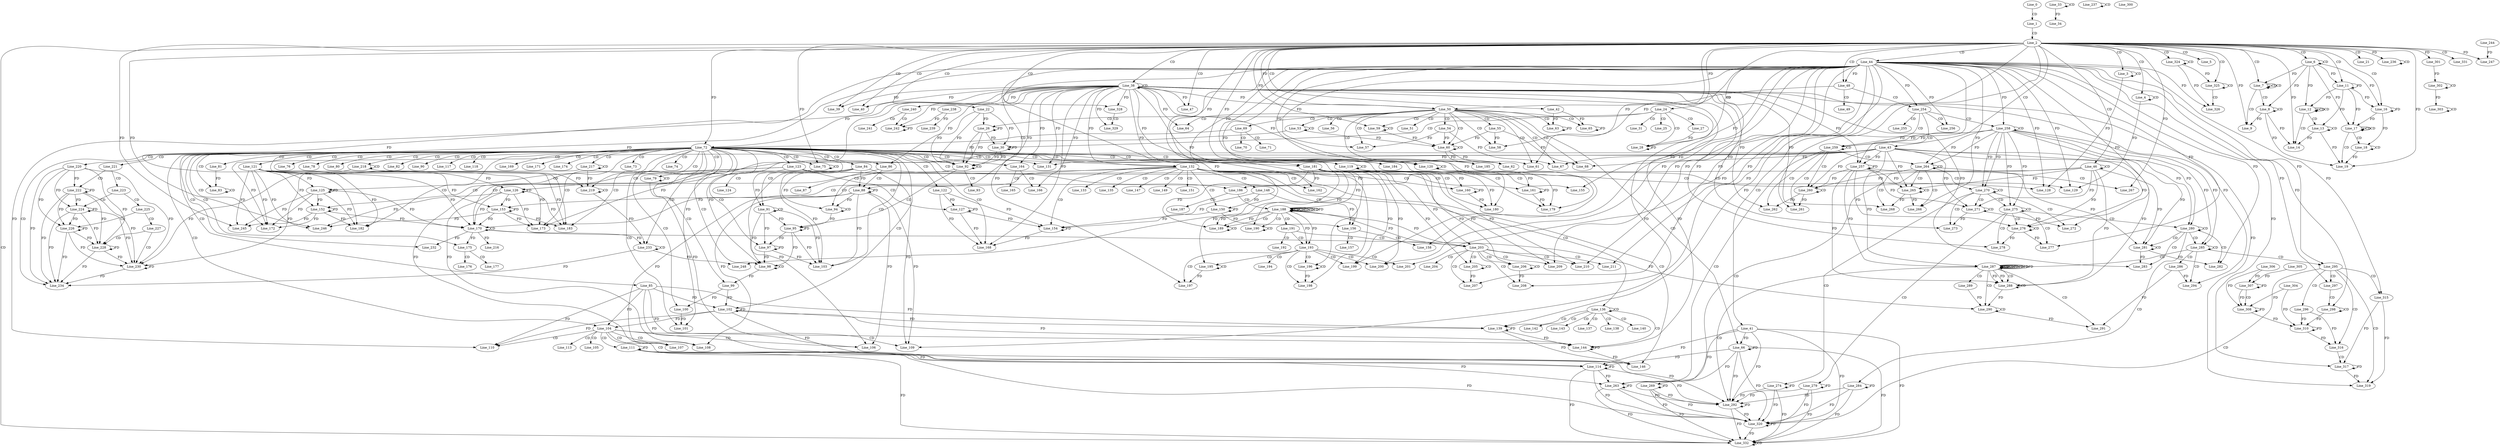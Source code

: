 digraph G {
  Line_0;
  Line_1;
  Line_2;
  Line_3;
  Line_3;
  Line_4;
  Line_4;
  Line_5;
  Line_6;
  Line_6;
  Line_7;
  Line_7;
  Line_8;
  Line_8;
  Line_8;
  Line_9;
  Line_9;
  Line_11;
  Line_11;
  Line_11;
  Line_12;
  Line_12;
  Line_13;
  Line_13;
  Line_13;
  Line_14;
  Line_14;
  Line_14;
  Line_16;
  Line_16;
  Line_17;
  Line_17;
  Line_18;
  Line_18;
  Line_18;
  Line_19;
  Line_19;
  Line_21;
  Line_22;
  Line_24;
  Line_24;
  Line_25;
  Line_26;
  Line_27;
  Line_28;
  Line_28;
  Line_30;
  Line_31;
  Line_33;
  Line_33;
  Line_34;
  Line_38;
  Line_38;
  Line_39;
  Line_40;
  Line_41;
  Line_42;
  Line_43;
  Line_44;
  Line_46;
  Line_46;
  Line_47;
  Line_47;
  Line_47;
  Line_48;
  Line_48;
  Line_48;
  Line_49;
  Line_50;
  Line_50;
  Line_50;
  Line_50;
  Line_51;
  Line_53;
  Line_53;
  Line_54;
  Line_55;
  Line_56;
  Line_57;
  Line_58;
  Line_59;
  Line_59;
  Line_60;
  Line_60;
  Line_61;
  Line_62;
  Line_63;
  Line_64;
  Line_65;
  Line_66;
  Line_67;
  Line_68;
  Line_69;
  Line_70;
  Line_71;
  Line_72;
  Line_72;
  Line_72;
  Line_73;
  Line_74;
  Line_75;
  Line_75;
  Line_76;
  Line_78;
  Line_79;
  Line_79;
  Line_80;
  Line_81;
  Line_82;
  Line_83;
  Line_83;
  Line_83;
  Line_84;
  Line_85;
  Line_86;
  Line_86;
  Line_87;
  Line_88;
  Line_88;
  Line_90;
  Line_91;
  Line_91;
  Line_92;
  Line_92;
  Line_93;
  Line_94;
  Line_94;
  Line_95;
  Line_97;
  Line_98;
  Line_98;
  Line_99;
  Line_99;
  Line_100;
  Line_100;
  Line_101;
  Line_101;
  Line_102;
  Line_102;
  Line_103;
  Line_104;
  Line_104;
  Line_105;
  Line_106;
  Line_107;
  Line_108;
  Line_109;
  Line_110;
  Line_111;
  Line_113;
  Line_114;
  Line_117;
  Line_118;
  Line_119;
  Line_119;
  Line_120;
  Line_120;
  Line_121;
  Line_122;
  Line_123;
  Line_124;
  Line_125;
  Line_125;
  Line_126;
  Line_126;
  Line_127;
  Line_128;
  Line_129;
  Line_131;
  Line_132;
  Line_132;
  Line_132;
  Line_133;
  Line_135;
  Line_136;
  Line_136;
  Line_137;
  Line_138;
  Line_139;
  Line_139;
  Line_140;
  Line_142;
  Line_143;
  Line_144;
  Line_144;
  Line_146;
  Line_146;
  Line_147;
  Line_148;
  Line_149;
  Line_150;
  Line_151;
  Line_152;
  Line_152;
  Line_153;
  Line_153;
  Line_154;
  Line_154;
  Line_154;
  Line_155;
  Line_156;
  Line_156;
  Line_156;
  Line_156;
  Line_156;
  Line_157;
  Line_158;
  Line_160;
  Line_161;
  Line_162;
  Line_164;
  Line_164;
  Line_164;
  Line_165;
  Line_166;
  Line_168;
  Line_169;
  Line_170;
  Line_170;
  Line_171;
  Line_172;
  Line_172;
  Line_173;
  Line_173;
  Line_174;
  Line_175;
  Line_175;
  Line_175;
  Line_175;
  Line_175;
  Line_176;
  Line_177;
  Line_179;
  Line_180;
  Line_181;
  Line_181;
  Line_182;
  Line_183;
  Line_184;
  Line_185;
  Line_186;
  Line_187;
  Line_188;
  Line_188;
  Line_188;
  Line_188;
  Line_189;
  Line_189;
  Line_189;
  Line_190;
  Line_190;
  Line_190;
  Line_191;
  Line_192;
  Line_193;
  Line_194;
  Line_195;
  Line_195;
  Line_195;
  Line_196;
  Line_196;
  Line_196;
  Line_197;
  Line_198;
  Line_199;
  Line_199;
  Line_200;
  Line_200;
  Line_201;
  Line_203;
  Line_203;
  Line_204;
  Line_205;
  Line_205;
  Line_205;
  Line_206;
  Line_206;
  Line_206;
  Line_207;
  Line_208;
  Line_209;
  Line_209;
  Line_210;
  Line_210;
  Line_211;
  Line_216;
  Line_217;
  Line_217;
  Line_218;
  Line_218;
  Line_219;
  Line_219;
  Line_220;
  Line_221;
  Line_222;
  Line_223;
  Line_224;
  Line_225;
  Line_226;
  Line_227;
  Line_228;
  Line_230;
  Line_230;
  Line_230;
  Line_230;
  Line_232;
  Line_232;
  Line_233;
  Line_233;
  Line_234;
  Line_236;
  Line_236;
  Line_236;
  Line_237;
  Line_237;
  Line_238;
  Line_239;
  Line_240;
  Line_240;
  Line_241;
  Line_242;
  Line_242;
  Line_245;
  Line_245;
  Line_246;
  Line_246;
  Line_247;
  Line_244;
  Line_247;
  Line_248;
  Line_254;
  Line_254;
  Line_254;
  Line_255;
  Line_256;
  Line_257;
  Line_257;
  Line_258;
  Line_258;
  Line_259;
  Line_259;
  Line_260;
  Line_260;
  Line_261;
  Line_262;
  Line_263;
  Line_264;
  Line_264;
  Line_265;
  Line_265;
  Line_266;
  Line_267;
  Line_268;
  Line_269;
  Line_270;
  Line_270;
  Line_271;
  Line_271;
  Line_272;
  Line_273;
  Line_274;
  Line_275;
  Line_275;
  Line_276;
  Line_276;
  Line_277;
  Line_278;
  Line_279;
  Line_280;
  Line_280;
  Line_281;
  Line_281;
  Line_282;
  Line_283;
  Line_284;
  Line_285;
  Line_285;
  Line_286;
  Line_287;
  Line_287;
  Line_287;
  Line_287;
  Line_288;
  Line_288;
  Line_288;
  Line_288;
  Line_289;
  Line_290;
  Line_290;
  Line_291;
  Line_292;
  Line_294;
  Line_295;
  Line_295;
  Line_295;
  Line_296;
  Line_297;
  Line_297;
  Line_297;
  Line_298;
  Line_298;
  Line_300;
  Line_301;
  Line_302;
  Line_302;
  Line_301;
  Line_303;
  Line_303;
  Line_307;
  Line_306;
  Line_307;
  Line_305;
  Line_307;
  Line_308;
  Line_304;
  Line_310;
  Line_310;
  Line_315;
  Line_315;
  Line_316;
  Line_317;
  Line_317;
  Line_319;
  Line_320;
  Line_324;
  Line_324;
  Line_325;
  Line_325;
  Line_325;
  Line_326;
  Line_328;
  Line_328;
  Line_329;
  Line_331;
  Line_332;
  Line_332;
  Line_0 -> Line_1 [ label="CD" ];
  Line_1 -> Line_2 [ label="CD" ];
  Line_2 -> Line_3 [ label="CD" ];
  Line_3 -> Line_3 [ label="CD" ];
  Line_2 -> Line_4 [ label="CD" ];
  Line_4 -> Line_4 [ label="CD" ];
  Line_2 -> Line_5 [ label="CD" ];
  Line_2 -> Line_6 [ label="CD" ];
  Line_6 -> Line_6 [ label="CD" ];
  Line_2 -> Line_7 [ label="CD" ];
  Line_7 -> Line_7 [ label="CD" ];
  Line_7 -> Line_7 [ label="CD" ];
  Line_6 -> Line_7 [ label="FD" ];
  Line_7 -> Line_8 [ label="CD" ];
  Line_8 -> Line_8 [ label="CD" ];
  Line_6 -> Line_8 [ label="FD" ];
  Line_7 -> Line_9 [ label="CD" ];
  Line_2 -> Line_9 [ label="FD" ];
  Line_8 -> Line_9 [ label="FD" ];
  Line_2 -> Line_11 [ label="CD" ];
  Line_6 -> Line_11 [ label="FD" ];
  Line_11 -> Line_11 [ label="FD" ];
  Line_12 -> Line_12 [ label="CD" ];
  Line_12 -> Line_12 [ label="CD" ];
  Line_6 -> Line_12 [ label="FD" ];
  Line_11 -> Line_12 [ label="FD" ];
  Line_12 -> Line_13 [ label="CD" ];
  Line_13 -> Line_13 [ label="CD" ];
  Line_11 -> Line_13 [ label="FD" ];
  Line_12 -> Line_14 [ label="CD" ];
  Line_13 -> Line_14 [ label="FD" ];
  Line_8 -> Line_14 [ label="FD" ];
  Line_2 -> Line_14 [ label="FD" ];
  Line_2 -> Line_16 [ label="CD" ];
  Line_6 -> Line_16 [ label="FD" ];
  Line_11 -> Line_16 [ label="FD" ];
  Line_16 -> Line_16 [ label="FD" ];
  Line_17 -> Line_17 [ label="CD" ];
  Line_17 -> Line_17 [ label="CD" ];
  Line_6 -> Line_17 [ label="FD" ];
  Line_11 -> Line_17 [ label="FD" ];
  Line_16 -> Line_17 [ label="FD" ];
  Line_17 -> Line_18 [ label="CD" ];
  Line_18 -> Line_18 [ label="CD" ];
  Line_16 -> Line_18 [ label="FD" ];
  Line_17 -> Line_19 [ label="CD" ];
  Line_2 -> Line_19 [ label="FD" ];
  Line_18 -> Line_19 [ label="FD" ];
  Line_13 -> Line_19 [ label="FD" ];
  Line_8 -> Line_19 [ label="FD" ];
  Line_2 -> Line_21 [ label="CD" ];
  Line_2 -> Line_22 [ label="CD" ];
  Line_2 -> Line_24 [ label="FD" ];
  Line_24 -> Line_25 [ label="CD" ];
  Line_24 -> Line_26 [ label="CD" ];
  Line_22 -> Line_26 [ label="FD" ];
  Line_26 -> Line_26 [ label="FD" ];
  Line_24 -> Line_27 [ label="CD" ];
  Line_24 -> Line_28 [ label="CD" ];
  Line_27 -> Line_28 [ label="FD" ];
  Line_28 -> Line_28 [ label="FD" ];
  Line_2 -> Line_28 [ label="FD" ];
  Line_24 -> Line_30 [ label="CD" ];
  Line_22 -> Line_30 [ label="FD" ];
  Line_26 -> Line_30 [ label="FD" ];
  Line_30 -> Line_30 [ label="FD" ];
  Line_24 -> Line_31 [ label="CD" ];
  Line_33 -> Line_33 [ label="CD" ];
  Line_33 -> Line_34 [ label="FD" ];
  Line_2 -> Line_38 [ label="CD" ];
  Line_38 -> Line_38 [ label="CD" ];
  Line_2 -> Line_39 [ label="CD" ];
  Line_38 -> Line_39 [ label="FD" ];
  Line_2 -> Line_40 [ label="CD" ];
  Line_38 -> Line_40 [ label="FD" ];
  Line_2 -> Line_41 [ label="CD" ];
  Line_2 -> Line_42 [ label="CD" ];
  Line_2 -> Line_43 [ label="CD" ];
  Line_2 -> Line_44 [ label="CD" ];
  Line_2 -> Line_46 [ label="CD" ];
  Line_46 -> Line_46 [ label="CD" ];
  Line_2 -> Line_47 [ label="CD" ];
  Line_38 -> Line_47 [ label="FD" ];
  Line_2 -> Line_48 [ label="CD" ];
  Line_44 -> Line_48 [ label="FD" ];
  Line_48 -> Line_49 [ label="CD" ];
  Line_48 -> Line_50 [ label="CD" ];
  Line_2 -> Line_50 [ label="FD" ];
  Line_38 -> Line_50 [ label="FD" ];
  Line_50 -> Line_51 [ label="CD" ];
  Line_50 -> Line_53 [ label="CD" ];
  Line_53 -> Line_53 [ label="CD" ];
  Line_50 -> Line_54 [ label="CD" ];
  Line_50 -> Line_55 [ label="CD" ];
  Line_50 -> Line_56 [ label="CD" ];
  Line_50 -> Line_57 [ label="CD" ];
  Line_44 -> Line_57 [ label="FD" ];
  Line_54 -> Line_57 [ label="FD" ];
  Line_50 -> Line_58 [ label="CD" ];
  Line_44 -> Line_58 [ label="FD" ];
  Line_55 -> Line_58 [ label="FD" ];
  Line_50 -> Line_59 [ label="CD" ];
  Line_59 -> Line_59 [ label="CD" ];
  Line_2 -> Line_59 [ label="FD" ];
  Line_50 -> Line_60 [ label="CD" ];
  Line_60 -> Line_60 [ label="CD" ];
  Line_53 -> Line_60 [ label="FD" ];
  Line_54 -> Line_60 [ label="FD" ];
  Line_55 -> Line_60 [ label="FD" ];
  Line_59 -> Line_60 [ label="FD" ];
  Line_50 -> Line_61 [ label="CD" ];
  Line_2 -> Line_61 [ label="FD" ];
  Line_60 -> Line_61 [ label="FD" ];
  Line_50 -> Line_62 [ label="CD" ];
  Line_38 -> Line_62 [ label="FD" ];
  Line_60 -> Line_62 [ label="FD" ];
  Line_50 -> Line_63 [ label="CD" ];
  Line_42 -> Line_63 [ label="FD" ];
  Line_63 -> Line_63 [ label="FD" ];
  Line_50 -> Line_64 [ label="CD" ];
  Line_38 -> Line_64 [ label="FD" ];
  Line_50 -> Line_65 [ label="CD" ];
  Line_42 -> Line_65 [ label="FD" ];
  Line_65 -> Line_65 [ label="FD" ];
  Line_50 -> Line_66 [ label="CD" ];
  Line_41 -> Line_66 [ label="FD" ];
  Line_66 -> Line_66 [ label="FD" ];
  Line_50 -> Line_67 [ label="CD" ];
  Line_43 -> Line_67 [ label="FD" ];
  Line_54 -> Line_67 [ label="FD" ];
  Line_50 -> Line_68 [ label="CD" ];
  Line_43 -> Line_68 [ label="FD" ];
  Line_55 -> Line_68 [ label="FD" ];
  Line_50 -> Line_69 [ label="CD" ];
  Line_69 -> Line_70 [ label="CD" ];
  Line_69 -> Line_71 [ label="CD" ];
  Line_69 -> Line_72 [ label="CD" ];
  Line_2 -> Line_72 [ label="FD" ];
  Line_38 -> Line_72 [ label="FD" ];
  Line_72 -> Line_73 [ label="CD" ];
  Line_72 -> Line_74 [ label="CD" ];
  Line_72 -> Line_75 [ label="CD" ];
  Line_75 -> Line_75 [ label="CD" ];
  Line_2 -> Line_75 [ label="FD" ];
  Line_72 -> Line_76 [ label="CD" ];
  Line_72 -> Line_78 [ label="CD" ];
  Line_72 -> Line_79 [ label="CD" ];
  Line_79 -> Line_79 [ label="CD" ];
  Line_72 -> Line_80 [ label="CD" ];
  Line_72 -> Line_81 [ label="CD" ];
  Line_72 -> Line_82 [ label="CD" ];
  Line_72 -> Line_83 [ label="CD" ];
  Line_83 -> Line_83 [ label="CD" ];
  Line_81 -> Line_83 [ label="FD" ];
  Line_72 -> Line_84 [ label="CD" ];
  Line_72 -> Line_85 [ label="CD" ];
  Line_72 -> Line_86 [ label="CD" ];
  Line_38 -> Line_86 [ label="FD" ];
  Line_86 -> Line_87 [ label="CD" ];
  Line_86 -> Line_88 [ label="CD" ];
  Line_84 -> Line_88 [ label="FD" ];
  Line_88 -> Line_88 [ label="FD" ];
  Line_38 -> Line_88 [ label="FD" ];
  Line_72 -> Line_90 [ label="CD" ];
  Line_72 -> Line_91 [ label="CD" ];
  Line_91 -> Line_91 [ label="CD" ];
  Line_75 -> Line_91 [ label="FD" ];
  Line_72 -> Line_92 [ label="CD" ];
  Line_22 -> Line_92 [ label="FD" ];
  Line_26 -> Line_92 [ label="FD" ];
  Line_30 -> Line_92 [ label="FD" ];
  Line_92 -> Line_92 [ label="CD" ];
  Line_22 -> Line_92 [ label="FD" ];
  Line_26 -> Line_92 [ label="FD" ];
  Line_30 -> Line_92 [ label="FD" ];
  Line_92 -> Line_93 [ label="CD" ];
  Line_92 -> Line_94 [ label="CD" ];
  Line_94 -> Line_94 [ label="CD" ];
  Line_84 -> Line_94 [ label="FD" ];
  Line_88 -> Line_94 [ label="FD" ];
  Line_92 -> Line_95 [ label="CD" ];
  Line_91 -> Line_95 [ label="FD" ];
  Line_95 -> Line_95 [ label="FD" ];
  Line_94 -> Line_95 [ label="FD" ];
  Line_72 -> Line_97 [ label="CD" ];
  Line_91 -> Line_97 [ label="FD" ];
  Line_95 -> Line_97 [ label="FD" ];
  Line_97 -> Line_97 [ label="FD" ];
  Line_72 -> Line_98 [ label="CD" ];
  Line_98 -> Line_98 [ label="CD" ];
  Line_53 -> Line_98 [ label="FD" ];
  Line_91 -> Line_98 [ label="FD" ];
  Line_95 -> Line_98 [ label="FD" ];
  Line_97 -> Line_98 [ label="FD" ];
  Line_72 -> Line_99 [ label="CD" ];
  Line_98 -> Line_99 [ label="FD" ];
  Line_72 -> Line_100 [ label="CD" ];
  Line_99 -> Line_100 [ label="FD" ];
  Line_72 -> Line_101 [ label="CD" ];
  Line_38 -> Line_101 [ label="FD" ];
  Line_100 -> Line_101 [ label="FD" ];
  Line_72 -> Line_102 [ label="CD" ];
  Line_85 -> Line_102 [ label="FD" ];
  Line_102 -> Line_102 [ label="FD" ];
  Line_99 -> Line_102 [ label="FD" ];
  Line_72 -> Line_103 [ label="CD" ];
  Line_84 -> Line_103 [ label="FD" ];
  Line_88 -> Line_103 [ label="FD" ];
  Line_91 -> Line_103 [ label="FD" ];
  Line_95 -> Line_103 [ label="FD" ];
  Line_97 -> Line_103 [ label="FD" ];
  Line_72 -> Line_104 [ label="CD" ];
  Line_85 -> Line_104 [ label="FD" ];
  Line_102 -> Line_104 [ label="FD" ];
  Line_104 -> Line_105 [ label="CD" ];
  Line_104 -> Line_106 [ label="CD" ];
  Line_84 -> Line_106 [ label="FD" ];
  Line_88 -> Line_106 [ label="FD" ];
  Line_79 -> Line_106 [ label="FD" ];
  Line_104 -> Line_107 [ label="CD" ];
  Line_84 -> Line_107 [ label="FD" ];
  Line_88 -> Line_107 [ label="FD" ];
  Line_104 -> Line_108 [ label="CD" ];
  Line_84 -> Line_108 [ label="FD" ];
  Line_88 -> Line_108 [ label="FD" ];
  Line_104 -> Line_109 [ label="CD" ];
  Line_38 -> Line_109 [ label="FD" ];
  Line_84 -> Line_109 [ label="FD" ];
  Line_88 -> Line_109 [ label="FD" ];
  Line_104 -> Line_110 [ label="CD" ];
  Line_38 -> Line_110 [ label="FD" ];
  Line_85 -> Line_110 [ label="FD" ];
  Line_102 -> Line_110 [ label="FD" ];
  Line_104 -> Line_111 [ label="CD" ];
  Line_111 -> Line_111 [ label="FD" ];
  Line_104 -> Line_113 [ label="CD" ];
  Line_104 -> Line_114 [ label="CD" ];
  Line_41 -> Line_114 [ label="FD" ];
  Line_66 -> Line_114 [ label="FD" ];
  Line_111 -> Line_114 [ label="FD" ];
  Line_114 -> Line_114 [ label="FD" ];
  Line_72 -> Line_117 [ label="CD" ];
  Line_72 -> Line_118 [ label="CD" ];
  Line_72 -> Line_119 [ label="CD" ];
  Line_119 -> Line_119 [ label="CD" ];
  Line_2 -> Line_119 [ label="FD" ];
  Line_72 -> Line_120 [ label="CD" ];
  Line_120 -> Line_120 [ label="CD" ];
  Line_2 -> Line_120 [ label="FD" ];
  Line_72 -> Line_121 [ label="CD" ];
  Line_72 -> Line_122 [ label="CD" ];
  Line_72 -> Line_123 [ label="CD" ];
  Line_123 -> Line_124 [ label="CD" ];
  Line_123 -> Line_125 [ label="CD" ];
  Line_121 -> Line_125 [ label="FD" ];
  Line_125 -> Line_125 [ label="FD" ];
  Line_123 -> Line_126 [ label="CD" ];
  Line_121 -> Line_126 [ label="FD" ];
  Line_126 -> Line_126 [ label="FD" ];
  Line_123 -> Line_127 [ label="CD" ];
  Line_122 -> Line_127 [ label="FD" ];
  Line_127 -> Line_127 [ label="FD" ];
  Line_123 -> Line_128 [ label="CD" ];
  Line_44 -> Line_128 [ label="FD" ];
  Line_3 -> Line_128 [ label="FD" ];
  Line_123 -> Line_129 [ label="CD" ];
  Line_44 -> Line_129 [ label="FD" ];
  Line_4 -> Line_129 [ label="FD" ];
  Line_72 -> Line_131 [ label="CD" ];
  Line_38 -> Line_131 [ label="FD" ];
  Line_43 -> Line_131 [ label="FD" ];
  Line_72 -> Line_132 [ label="CD" ];
  Line_38 -> Line_132 [ label="FD" ];
  Line_132 -> Line_133 [ label="CD" ];
  Line_132 -> Line_135 [ label="CD" ];
  Line_132 -> Line_136 [ label="CD" ];
  Line_136 -> Line_136 [ label="CD" ];
  Line_136 -> Line_137 [ label="CD" ];
  Line_136 -> Line_138 [ label="CD" ];
  Line_136 -> Line_139 [ label="CD" ];
  Line_85 -> Line_139 [ label="FD" ];
  Line_102 -> Line_139 [ label="FD" ];
  Line_139 -> Line_139 [ label="FD" ];
  Line_2 -> Line_139 [ label="FD" ];
  Line_136 -> Line_140 [ label="CD" ];
  Line_136 -> Line_142 [ label="CD" ];
  Line_136 -> Line_143 [ label="CD" ];
  Line_136 -> Line_144 [ label="CD" ];
  Line_85 -> Line_144 [ label="FD" ];
  Line_102 -> Line_144 [ label="FD" ];
  Line_139 -> Line_144 [ label="FD" ];
  Line_144 -> Line_144 [ label="FD" ];
  Line_38 -> Line_144 [ label="FD" ];
  Line_132 -> Line_146 [ label="CD" ];
  Line_85 -> Line_146 [ label="FD" ];
  Line_102 -> Line_146 [ label="FD" ];
  Line_139 -> Line_146 [ label="FD" ];
  Line_144 -> Line_146 [ label="FD" ];
  Line_132 -> Line_147 [ label="CD" ];
  Line_132 -> Line_148 [ label="CD" ];
  Line_132 -> Line_149 [ label="CD" ];
  Line_132 -> Line_150 [ label="CD" ];
  Line_148 -> Line_150 [ label="FD" ];
  Line_150 -> Line_150 [ label="FD" ];
  Line_132 -> Line_151 [ label="CD" ];
  Line_132 -> Line_152 [ label="CD" ];
  Line_121 -> Line_152 [ label="FD" ];
  Line_125 -> Line_152 [ label="FD" ];
  Line_152 -> Line_152 [ label="FD" ];
  Line_132 -> Line_153 [ label="CD" ];
  Line_121 -> Line_153 [ label="FD" ];
  Line_126 -> Line_153 [ label="FD" ];
  Line_153 -> Line_153 [ label="FD" ];
  Line_132 -> Line_154 [ label="CD" ];
  Line_122 -> Line_154 [ label="FD" ];
  Line_127 -> Line_154 [ label="FD" ];
  Line_154 -> Line_154 [ label="FD" ];
  Line_148 -> Line_154 [ label="FD" ];
  Line_150 -> Line_154 [ label="FD" ];
  Line_132 -> Line_155 [ label="CD" ];
  Line_44 -> Line_155 [ label="FD" ];
  Line_132 -> Line_156 [ label="CD" ];
  Line_148 -> Line_156 [ label="FD" ];
  Line_150 -> Line_156 [ label="FD" ];
  Line_156 -> Line_157 [ label="CD" ];
  Line_156 -> Line_158 [ label="CD" ];
  Line_44 -> Line_158 [ label="FD" ];
  Line_132 -> Line_160 [ label="CD" ];
  Line_119 -> Line_160 [ label="FD" ];
  Line_160 -> Line_160 [ label="FD" ];
  Line_132 -> Line_161 [ label="CD" ];
  Line_120 -> Line_161 [ label="FD" ];
  Line_161 -> Line_161 [ label="FD" ];
  Line_132 -> Line_162 [ label="CD" ];
  Line_38 -> Line_162 [ label="FD" ];
  Line_72 -> Line_164 [ label="CD" ];
  Line_38 -> Line_164 [ label="FD" ];
  Line_164 -> Line_165 [ label="CD" ];
  Line_164 -> Line_166 [ label="CD" ];
  Line_38 -> Line_166 [ label="FD" ];
  Line_72 -> Line_168 [ label="CD" ];
  Line_38 -> Line_168 [ label="FD" ];
  Line_122 -> Line_168 [ label="FD" ];
  Line_127 -> Line_168 [ label="FD" ];
  Line_154 -> Line_168 [ label="FD" ];
  Line_72 -> Line_169 [ label="CD" ];
  Line_72 -> Line_170 [ label="CD" ];
  Line_170 -> Line_170 [ label="CD" ];
  Line_46 -> Line_170 [ label="FD" ];
  Line_121 -> Line_170 [ label="FD" ];
  Line_125 -> Line_170 [ label="FD" ];
  Line_152 -> Line_170 [ label="FD" ];
  Line_126 -> Line_170 [ label="FD" ];
  Line_153 -> Line_170 [ label="FD" ];
  Line_72 -> Line_171 [ label="CD" ];
  Line_72 -> Line_172 [ label="CD" ];
  Line_43 -> Line_172 [ label="FD" ];
  Line_121 -> Line_172 [ label="FD" ];
  Line_125 -> Line_172 [ label="FD" ];
  Line_152 -> Line_172 [ label="FD" ];
  Line_72 -> Line_173 [ label="CD" ];
  Line_43 -> Line_173 [ label="FD" ];
  Line_121 -> Line_173 [ label="FD" ];
  Line_126 -> Line_173 [ label="FD" ];
  Line_153 -> Line_173 [ label="FD" ];
  Line_72 -> Line_174 [ label="CD" ];
  Line_72 -> Line_175 [ label="CD" ];
  Line_170 -> Line_175 [ label="FD" ];
  Line_175 -> Line_176 [ label="CD" ];
  Line_175 -> Line_177 [ label="CD" ];
  Line_72 -> Line_179 [ label="CD" ];
  Line_44 -> Line_179 [ label="FD" ];
  Line_120 -> Line_179 [ label="FD" ];
  Line_161 -> Line_179 [ label="FD" ];
  Line_72 -> Line_180 [ label="CD" ];
  Line_38 -> Line_180 [ label="FD" ];
  Line_119 -> Line_180 [ label="FD" ];
  Line_160 -> Line_180 [ label="FD" ];
  Line_72 -> Line_181 [ label="CD" ];
  Line_38 -> Line_181 [ label="FD" ];
  Line_72 -> Line_182 [ label="CD" ];
  Line_44 -> Line_182 [ label="FD" ];
  Line_121 -> Line_182 [ label="FD" ];
  Line_125 -> Line_182 [ label="FD" ];
  Line_152 -> Line_182 [ label="FD" ];
  Line_72 -> Line_183 [ label="CD" ];
  Line_44 -> Line_183 [ label="FD" ];
  Line_121 -> Line_183 [ label="FD" ];
  Line_126 -> Line_183 [ label="FD" ];
  Line_153 -> Line_183 [ label="FD" ];
  Line_72 -> Line_184 [ label="CD" ];
  Line_44 -> Line_184 [ label="FD" ];
  Line_72 -> Line_185 [ label="CD" ];
  Line_44 -> Line_185 [ label="FD" ];
  Line_72 -> Line_186 [ label="CD" ];
  Line_181 -> Line_186 [ label="FD" ];
  Line_186 -> Line_187 [ label="CD" ];
  Line_186 -> Line_188 [ label="CD" ];
  Line_188 -> Line_188 [ label="CD" ];
  Line_188 -> Line_188 [ label="CD" ];
  Line_181 -> Line_188 [ label="FD" ];
  Line_188 -> Line_188 [ label="FD" ];
  Line_188 -> Line_188 [ label="FD" ];
  Line_188 -> Line_189 [ label="CD" ];
  Line_189 -> Line_189 [ label="CD" ];
  Line_181 -> Line_189 [ label="FD" ];
  Line_188 -> Line_189 [ label="FD" ];
  Line_188 -> Line_189 [ label="FD" ];
  Line_188 -> Line_190 [ label="CD" ];
  Line_190 -> Line_190 [ label="CD" ];
  Line_181 -> Line_190 [ label="FD" ];
  Line_188 -> Line_191 [ label="CD" ];
  Line_191 -> Line_192 [ label="CD" ];
  Line_191 -> Line_193 [ label="CD" ];
  Line_188 -> Line_193 [ label="FD" ];
  Line_188 -> Line_193 [ label="FD" ];
  Line_193 -> Line_194 [ label="CD" ];
  Line_193 -> Line_195 [ label="CD" ];
  Line_195 -> Line_195 [ label="CD" ];
  Line_181 -> Line_195 [ label="FD" ];
  Line_193 -> Line_196 [ label="CD" ];
  Line_196 -> Line_196 [ label="CD" ];
  Line_181 -> Line_196 [ label="FD" ];
  Line_193 -> Line_197 [ label="CD" ];
  Line_44 -> Line_197 [ label="FD" ];
  Line_195 -> Line_197 [ label="FD" ];
  Line_193 -> Line_198 [ label="CD" ];
  Line_44 -> Line_198 [ label="FD" ];
  Line_196 -> Line_198 [ label="FD" ];
  Line_193 -> Line_199 [ label="CD" ];
  Line_44 -> Line_199 [ label="FD" ];
  Line_181 -> Line_199 [ label="FD" ];
  Line_193 -> Line_200 [ label="CD" ];
  Line_44 -> Line_200 [ label="FD" ];
  Line_181 -> Line_200 [ label="FD" ];
  Line_193 -> Line_201 [ label="CD" ];
  Line_44 -> Line_201 [ label="FD" ];
  Line_191 -> Line_203 [ label="CD" ];
  Line_188 -> Line_203 [ label="FD" ];
  Line_188 -> Line_203 [ label="FD" ];
  Line_181 -> Line_203 [ label="FD" ];
  Line_203 -> Line_204 [ label="CD" ];
  Line_203 -> Line_205 [ label="CD" ];
  Line_205 -> Line_205 [ label="CD" ];
  Line_181 -> Line_205 [ label="FD" ];
  Line_203 -> Line_206 [ label="CD" ];
  Line_206 -> Line_206 [ label="CD" ];
  Line_181 -> Line_206 [ label="FD" ];
  Line_203 -> Line_207 [ label="CD" ];
  Line_44 -> Line_207 [ label="FD" ];
  Line_205 -> Line_207 [ label="FD" ];
  Line_203 -> Line_208 [ label="CD" ];
  Line_44 -> Line_208 [ label="FD" ];
  Line_206 -> Line_208 [ label="FD" ];
  Line_203 -> Line_209 [ label="CD" ];
  Line_44 -> Line_209 [ label="FD" ];
  Line_181 -> Line_209 [ label="FD" ];
  Line_203 -> Line_210 [ label="CD" ];
  Line_44 -> Line_210 [ label="FD" ];
  Line_181 -> Line_210 [ label="FD" ];
  Line_203 -> Line_211 [ label="CD" ];
  Line_44 -> Line_211 [ label="FD" ];
  Line_170 -> Line_216 [ label="FD" ];
  Line_72 -> Line_217 [ label="CD" ];
  Line_217 -> Line_217 [ label="CD" ];
  Line_72 -> Line_218 [ label="CD" ];
  Line_218 -> Line_218 [ label="CD" ];
  Line_72 -> Line_219 [ label="CD" ];
  Line_219 -> Line_219 [ label="CD" ];
  Line_217 -> Line_219 [ label="FD" ];
  Line_218 -> Line_219 [ label="FD" ];
  Line_72 -> Line_220 [ label="CD" ];
  Line_72 -> Line_221 [ label="CD" ];
  Line_221 -> Line_222 [ label="CD" ];
  Line_220 -> Line_222 [ label="FD" ];
  Line_222 -> Line_222 [ label="FD" ];
  Line_221 -> Line_223 [ label="CD" ];
  Line_223 -> Line_224 [ label="CD" ];
  Line_220 -> Line_224 [ label="FD" ];
  Line_222 -> Line_224 [ label="FD" ];
  Line_224 -> Line_224 [ label="FD" ];
  Line_223 -> Line_225 [ label="CD" ];
  Line_225 -> Line_226 [ label="CD" ];
  Line_220 -> Line_226 [ label="FD" ];
  Line_222 -> Line_226 [ label="FD" ];
  Line_224 -> Line_226 [ label="FD" ];
  Line_226 -> Line_226 [ label="FD" ];
  Line_225 -> Line_227 [ label="CD" ];
  Line_227 -> Line_228 [ label="CD" ];
  Line_220 -> Line_228 [ label="FD" ];
  Line_222 -> Line_228 [ label="FD" ];
  Line_224 -> Line_228 [ label="FD" ];
  Line_226 -> Line_228 [ label="FD" ];
  Line_228 -> Line_228 [ label="FD" ];
  Line_227 -> Line_230 [ label="CD" ];
  Line_220 -> Line_230 [ label="FD" ];
  Line_222 -> Line_230 [ label="FD" ];
  Line_224 -> Line_230 [ label="FD" ];
  Line_226 -> Line_230 [ label="FD" ];
  Line_228 -> Line_230 [ label="FD" ];
  Line_230 -> Line_230 [ label="FD" ];
  Line_217 -> Line_230 [ label="FD" ];
  Line_218 -> Line_230 [ label="FD" ];
  Line_72 -> Line_232 [ label="CD" ];
  Line_170 -> Line_232 [ label="FD" ];
  Line_72 -> Line_233 [ label="CD" ];
  Line_233 -> Line_233 [ label="CD" ];
  Line_219 -> Line_233 [ label="FD" ];
  Line_170 -> Line_233 [ label="FD" ];
  Line_72 -> Line_234 [ label="CD" ];
  Line_233 -> Line_234 [ label="FD" ];
  Line_220 -> Line_234 [ label="FD" ];
  Line_222 -> Line_234 [ label="FD" ];
  Line_224 -> Line_234 [ label="FD" ];
  Line_226 -> Line_234 [ label="FD" ];
  Line_228 -> Line_234 [ label="FD" ];
  Line_230 -> Line_234 [ label="FD" ];
  Line_236 -> Line_236 [ label="CD" ];
  Line_2 -> Line_236 [ label="FD" ];
  Line_237 -> Line_237 [ label="CD" ];
  Line_238 -> Line_239 [ label="FD" ];
  Line_38 -> Line_240 [ label="FD" ];
  Line_240 -> Line_241 [ label="CD" ];
  Line_240 -> Line_242 [ label="CD" ];
  Line_238 -> Line_242 [ label="FD" ];
  Line_242 -> Line_242 [ label="FD" ];
  Line_38 -> Line_242 [ label="FD" ];
  Line_2 -> Line_245 [ label="FD" ];
  Line_121 -> Line_245 [ label="FD" ];
  Line_125 -> Line_245 [ label="FD" ];
  Line_152 -> Line_245 [ label="FD" ];
  Line_2 -> Line_246 [ label="FD" ];
  Line_121 -> Line_246 [ label="FD" ];
  Line_126 -> Line_246 [ label="FD" ];
  Line_153 -> Line_246 [ label="FD" ];
  Line_2 -> Line_247 [ label="FD" ];
  Line_244 -> Line_247 [ label="FD" ];
  Line_44 -> Line_248 [ label="FD" ];
  Line_233 -> Line_248 [ label="FD" ];
  Line_48 -> Line_254 [ label="CD" ];
  Line_44 -> Line_254 [ label="FD" ];
  Line_254 -> Line_255 [ label="CD" ];
  Line_254 -> Line_256 [ label="CD" ];
  Line_44 -> Line_256 [ label="FD" ];
  Line_254 -> Line_257 [ label="CD" ];
  Line_43 -> Line_257 [ label="FD" ];
  Line_257 -> Line_257 [ label="FD" ];
  Line_38 -> Line_257 [ label="FD" ];
  Line_254 -> Line_258 [ label="CD" ];
  Line_258 -> Line_258 [ label="CD" ];
  Line_44 -> Line_258 [ label="FD" ];
  Line_254 -> Line_259 [ label="CD" ];
  Line_258 -> Line_259 [ label="FD" ];
  Line_259 -> Line_259 [ label="CD" ];
  Line_258 -> Line_259 [ label="FD" ];
  Line_259 -> Line_260 [ label="CD" ];
  Line_260 -> Line_260 [ label="CD" ];
  Line_46 -> Line_260 [ label="FD" ];
  Line_43 -> Line_260 [ label="FD" ];
  Line_257 -> Line_260 [ label="FD" ];
  Line_259 -> Line_261 [ label="CD" ];
  Line_44 -> Line_261 [ label="FD" ];
  Line_260 -> Line_261 [ label="FD" ];
  Line_259 -> Line_262 [ label="CD" ];
  Line_38 -> Line_262 [ label="FD" ];
  Line_260 -> Line_262 [ label="FD" ];
  Line_259 -> Line_263 [ label="CD" ];
  Line_41 -> Line_263 [ label="FD" ];
  Line_66 -> Line_263 [ label="FD" ];
  Line_111 -> Line_263 [ label="FD" ];
  Line_114 -> Line_263 [ label="FD" ];
  Line_263 -> Line_263 [ label="FD" ];
  Line_259 -> Line_264 [ label="CD" ];
  Line_258 -> Line_264 [ label="FD" ];
  Line_264 -> Line_264 [ label="CD" ];
  Line_258 -> Line_264 [ label="FD" ];
  Line_264 -> Line_265 [ label="CD" ];
  Line_265 -> Line_265 [ label="CD" ];
  Line_46 -> Line_265 [ label="FD" ];
  Line_43 -> Line_265 [ label="FD" ];
  Line_257 -> Line_265 [ label="FD" ];
  Line_264 -> Line_266 [ label="CD" ];
  Line_44 -> Line_266 [ label="FD" ];
  Line_265 -> Line_266 [ label="FD" ];
  Line_264 -> Line_267 [ label="CD" ];
  Line_2 -> Line_267 [ label="FD" ];
  Line_264 -> Line_268 [ label="CD" ];
  Line_38 -> Line_268 [ label="FD" ];
  Line_265 -> Line_268 [ label="FD" ];
  Line_264 -> Line_269 [ label="CD" ];
  Line_269 -> Line_269 [ label="FD" ];
  Line_264 -> Line_270 [ label="CD" ];
  Line_258 -> Line_270 [ label="FD" ];
  Line_270 -> Line_270 [ label="CD" ];
  Line_258 -> Line_270 [ label="FD" ];
  Line_270 -> Line_271 [ label="CD" ];
  Line_271 -> Line_271 [ label="CD" ];
  Line_46 -> Line_271 [ label="FD" ];
  Line_43 -> Line_271 [ label="FD" ];
  Line_257 -> Line_271 [ label="FD" ];
  Line_270 -> Line_272 [ label="CD" ];
  Line_44 -> Line_272 [ label="FD" ];
  Line_271 -> Line_272 [ label="FD" ];
  Line_270 -> Line_273 [ label="CD" ];
  Line_38 -> Line_273 [ label="FD" ];
  Line_271 -> Line_273 [ label="FD" ];
  Line_270 -> Line_274 [ label="CD" ];
  Line_274 -> Line_274 [ label="FD" ];
  Line_270 -> Line_275 [ label="CD" ];
  Line_258 -> Line_275 [ label="FD" ];
  Line_275 -> Line_275 [ label="CD" ];
  Line_258 -> Line_275 [ label="FD" ];
  Line_275 -> Line_276 [ label="CD" ];
  Line_276 -> Line_276 [ label="CD" ];
  Line_46 -> Line_276 [ label="FD" ];
  Line_43 -> Line_276 [ label="FD" ];
  Line_257 -> Line_276 [ label="FD" ];
  Line_275 -> Line_277 [ label="CD" ];
  Line_44 -> Line_277 [ label="FD" ];
  Line_276 -> Line_277 [ label="FD" ];
  Line_275 -> Line_278 [ label="CD" ];
  Line_38 -> Line_278 [ label="FD" ];
  Line_276 -> Line_278 [ label="FD" ];
  Line_275 -> Line_279 [ label="CD" ];
  Line_279 -> Line_279 [ label="FD" ];
  Line_275 -> Line_280 [ label="CD" ];
  Line_258 -> Line_280 [ label="FD" ];
  Line_280 -> Line_280 [ label="CD" ];
  Line_258 -> Line_280 [ label="FD" ];
  Line_280 -> Line_281 [ label="CD" ];
  Line_281 -> Line_281 [ label="CD" ];
  Line_46 -> Line_281 [ label="FD" ];
  Line_43 -> Line_281 [ label="FD" ];
  Line_257 -> Line_281 [ label="FD" ];
  Line_280 -> Line_282 [ label="CD" ];
  Line_44 -> Line_282 [ label="FD" ];
  Line_281 -> Line_282 [ label="FD" ];
  Line_280 -> Line_283 [ label="CD" ];
  Line_38 -> Line_283 [ label="FD" ];
  Line_281 -> Line_283 [ label="FD" ];
  Line_280 -> Line_284 [ label="CD" ];
  Line_284 -> Line_284 [ label="FD" ];
  Line_280 -> Line_285 [ label="CD" ];
  Line_258 -> Line_285 [ label="FD" ];
  Line_285 -> Line_285 [ label="CD" ];
  Line_258 -> Line_285 [ label="FD" ];
  Line_285 -> Line_286 [ label="CD" ];
  Line_285 -> Line_287 [ label="CD" ];
  Line_287 -> Line_287 [ label="CD" ];
  Line_287 -> Line_287 [ label="CD" ];
  Line_43 -> Line_287 [ label="FD" ];
  Line_257 -> Line_287 [ label="FD" ];
  Line_287 -> Line_287 [ label="FD" ];
  Line_287 -> Line_287 [ label="FD" ];
  Line_287 -> Line_288 [ label="CD" ];
  Line_288 -> Line_288 [ label="CD" ];
  Line_46 -> Line_288 [ label="FD" ];
  Line_43 -> Line_288 [ label="FD" ];
  Line_257 -> Line_288 [ label="FD" ];
  Line_287 -> Line_288 [ label="FD" ];
  Line_287 -> Line_288 [ label="FD" ];
  Line_287 -> Line_289 [ label="CD" ];
  Line_287 -> Line_290 [ label="CD" ];
  Line_290 -> Line_290 [ label="CD" ];
  Line_289 -> Line_290 [ label="FD" ];
  Line_288 -> Line_290 [ label="FD" ];
  Line_170 -> Line_290 [ label="FD" ];
  Line_287 -> Line_291 [ label="CD" ];
  Line_286 -> Line_291 [ label="FD" ];
  Line_290 -> Line_291 [ label="FD" ];
  Line_287 -> Line_292 [ label="CD" ];
  Line_292 -> Line_292 [ label="FD" ];
  Line_41 -> Line_292 [ label="FD" ];
  Line_66 -> Line_292 [ label="FD" ];
  Line_111 -> Line_292 [ label="FD" ];
  Line_114 -> Line_292 [ label="FD" ];
  Line_263 -> Line_292 [ label="FD" ];
  Line_269 -> Line_292 [ label="FD" ];
  Line_274 -> Line_292 [ label="FD" ];
  Line_279 -> Line_292 [ label="FD" ];
  Line_284 -> Line_292 [ label="FD" ];
  Line_285 -> Line_294 [ label="CD" ];
  Line_38 -> Line_294 [ label="FD" ];
  Line_286 -> Line_294 [ label="FD" ];
  Line_285 -> Line_295 [ label="CD" ];
  Line_44 -> Line_295 [ label="FD" ];
  Line_295 -> Line_296 [ label="CD" ];
  Line_295 -> Line_297 [ label="CD" ];
  Line_44 -> Line_297 [ label="FD" ];
  Line_297 -> Line_298 [ label="CD" ];
  Line_298 -> Line_298 [ label="CD" ];
  Line_44 -> Line_298 [ label="FD" ];
  Line_2 -> Line_301 [ label="FD" ];
  Line_302 -> Line_302 [ label="CD" ];
  Line_301 -> Line_302 [ label="FD" ];
  Line_303 -> Line_303 [ label="CD" ];
  Line_302 -> Line_303 [ label="FD" ];
  Line_307 -> Line_307 [ label="FD" ];
  Line_306 -> Line_307 [ label="FD" ];
  Line_305 -> Line_307 [ label="FD" ];
  Line_307 -> Line_308 [ label="CD" ];
  Line_308 -> Line_308 [ label="FD" ];
  Line_304 -> Line_308 [ label="FD" ];
  Line_307 -> Line_308 [ label="FD" ];
  Line_306 -> Line_308 [ label="FD" ];
  Line_296 -> Line_310 [ label="FD" ];
  Line_310 -> Line_310 [ label="FD" ];
  Line_298 -> Line_310 [ label="FD" ];
  Line_308 -> Line_310 [ label="FD" ];
  Line_304 -> Line_310 [ label="FD" ];
  Line_295 -> Line_315 [ label="CD" ];
  Line_44 -> Line_315 [ label="FD" ];
  Line_295 -> Line_316 [ label="CD" ];
  Line_296 -> Line_316 [ label="FD" ];
  Line_310 -> Line_316 [ label="FD" ];
  Line_316 -> Line_317 [ label="CD" ];
  Line_315 -> Line_317 [ label="FD" ];
  Line_317 -> Line_317 [ label="FD" ];
  Line_44 -> Line_317 [ label="FD" ];
  Line_295 -> Line_319 [ label="CD" ];
  Line_38 -> Line_319 [ label="FD" ];
  Line_315 -> Line_319 [ label="FD" ];
  Line_317 -> Line_319 [ label="FD" ];
  Line_295 -> Line_320 [ label="CD" ];
  Line_292 -> Line_320 [ label="FD" ];
  Line_41 -> Line_320 [ label="FD" ];
  Line_66 -> Line_320 [ label="FD" ];
  Line_111 -> Line_320 [ label="FD" ];
  Line_114 -> Line_320 [ label="FD" ];
  Line_263 -> Line_320 [ label="FD" ];
  Line_269 -> Line_320 [ label="FD" ];
  Line_274 -> Line_320 [ label="FD" ];
  Line_279 -> Line_320 [ label="FD" ];
  Line_284 -> Line_320 [ label="FD" ];
  Line_320 -> Line_320 [ label="FD" ];
  Line_2 -> Line_324 [ label="CD" ];
  Line_324 -> Line_324 [ label="CD" ];
  Line_2 -> Line_325 [ label="CD" ];
  Line_325 -> Line_325 [ label="CD" ];
  Line_324 -> Line_325 [ label="FD" ];
  Line_325 -> Line_326 [ label="CD" ];
  Line_44 -> Line_326 [ label="FD" ];
  Line_324 -> Line_326 [ label="FD" ];
  Line_2 -> Line_328 [ label="CD" ];
  Line_38 -> Line_328 [ label="FD" ];
  Line_328 -> Line_329 [ label="CD" ];
  Line_38 -> Line_329 [ label="FD" ];
  Line_2 -> Line_331 [ label="CD" ];
  Line_2 -> Line_332 [ label="CD" ];
  Line_332 -> Line_332 [ label="CD" ];
  Line_292 -> Line_332 [ label="FD" ];
  Line_41 -> Line_332 [ label="FD" ];
  Line_66 -> Line_332 [ label="FD" ];
  Line_111 -> Line_332 [ label="FD" ];
  Line_114 -> Line_332 [ label="FD" ];
  Line_263 -> Line_332 [ label="FD" ];
  Line_269 -> Line_332 [ label="FD" ];
  Line_274 -> Line_332 [ label="FD" ];
  Line_279 -> Line_332 [ label="FD" ];
  Line_284 -> Line_332 [ label="FD" ];
  Line_320 -> Line_332 [ label="FD" ];
  Line_188 -> Line_188 [ label="FD" ];
  Line_188 -> Line_188 [ label="FD" ];
  Line_287 -> Line_287 [ label="FD" ];
  Line_287 -> Line_287 [ label="FD" ];
}
